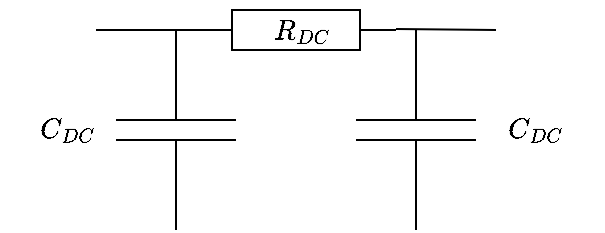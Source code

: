<mxfile version="21.4.0" type="github">
  <diagram name="Page-1" id="2P8-I7X4-wjK561kyw5c">
    <mxGraphModel dx="616" dy="385" grid="1" gridSize="10" guides="1" tooltips="1" connect="1" arrows="1" fold="1" page="1" pageScale="1" pageWidth="827" pageHeight="1169" math="1" shadow="0">
      <root>
        <mxCell id="0" />
        <mxCell id="1" parent="0" />
        <mxCell id="LuE5VgBm7QeIe7EAfvzq-1" value="" style="endArrow=none;html=1;rounded=0;" edge="1" parent="1">
          <mxGeometry width="50" height="50" relative="1" as="geometry">
            <mxPoint x="280" y="200" as="sourcePoint" />
            <mxPoint x="360" y="200" as="targetPoint" />
          </mxGeometry>
        </mxCell>
        <mxCell id="LuE5VgBm7QeIe7EAfvzq-2" value="" style="endArrow=none;html=1;rounded=0;entryX=1;entryY=0.5;entryDx=0;entryDy=0;" edge="1" parent="1">
          <mxGeometry width="50" height="50" relative="1" as="geometry">
            <mxPoint x="480" y="200" as="sourcePoint" />
            <mxPoint x="430" y="199.5" as="targetPoint" />
          </mxGeometry>
        </mxCell>
        <mxCell id="LuE5VgBm7QeIe7EAfvzq-8" value="" style="pointerEvents=1;verticalLabelPosition=bottom;shadow=0;dashed=0;align=center;html=1;verticalAlign=top;shape=mxgraph.electrical.capacitors.capacitor_1;rotation=90;" vertex="1" parent="1">
          <mxGeometry x="270" y="220" width="100" height="60" as="geometry" />
        </mxCell>
        <mxCell id="LuE5VgBm7QeIe7EAfvzq-9" value="" style="pointerEvents=1;verticalLabelPosition=bottom;shadow=0;dashed=0;align=center;html=1;verticalAlign=top;shape=mxgraph.electrical.resistors.resistor_1;" vertex="1" parent="1">
          <mxGeometry x="330" y="190" width="100" height="20" as="geometry" />
        </mxCell>
        <mxCell id="LuE5VgBm7QeIe7EAfvzq-10" value="" style="pointerEvents=1;verticalLabelPosition=bottom;shadow=0;dashed=0;align=center;html=1;verticalAlign=top;shape=mxgraph.electrical.capacitors.capacitor_1;rotation=90;" vertex="1" parent="1">
          <mxGeometry x="390" y="220" width="100" height="60" as="geometry" />
        </mxCell>
        <mxCell id="LuE5VgBm7QeIe7EAfvzq-11" value="$$R_{DC}$$" style="text;html=1;strokeColor=none;fillColor=none;align=center;verticalAlign=middle;whiteSpace=wrap;rounded=0;" vertex="1" parent="1">
          <mxGeometry x="353" y="185" width="60" height="30" as="geometry" />
        </mxCell>
        <mxCell id="LuE5VgBm7QeIe7EAfvzq-12" value="$$C_{DC}$$" style="text;html=1;strokeColor=none;fillColor=none;align=center;verticalAlign=middle;whiteSpace=wrap;rounded=0;" vertex="1" parent="1">
          <mxGeometry x="236" y="235" width="60" height="30" as="geometry" />
        </mxCell>
        <mxCell id="LuE5VgBm7QeIe7EAfvzq-13" value="$$C_{DC}$$" style="text;html=1;strokeColor=none;fillColor=none;align=center;verticalAlign=middle;whiteSpace=wrap;rounded=0;" vertex="1" parent="1">
          <mxGeometry x="470" y="235" width="60" height="30" as="geometry" />
        </mxCell>
      </root>
    </mxGraphModel>
  </diagram>
</mxfile>
